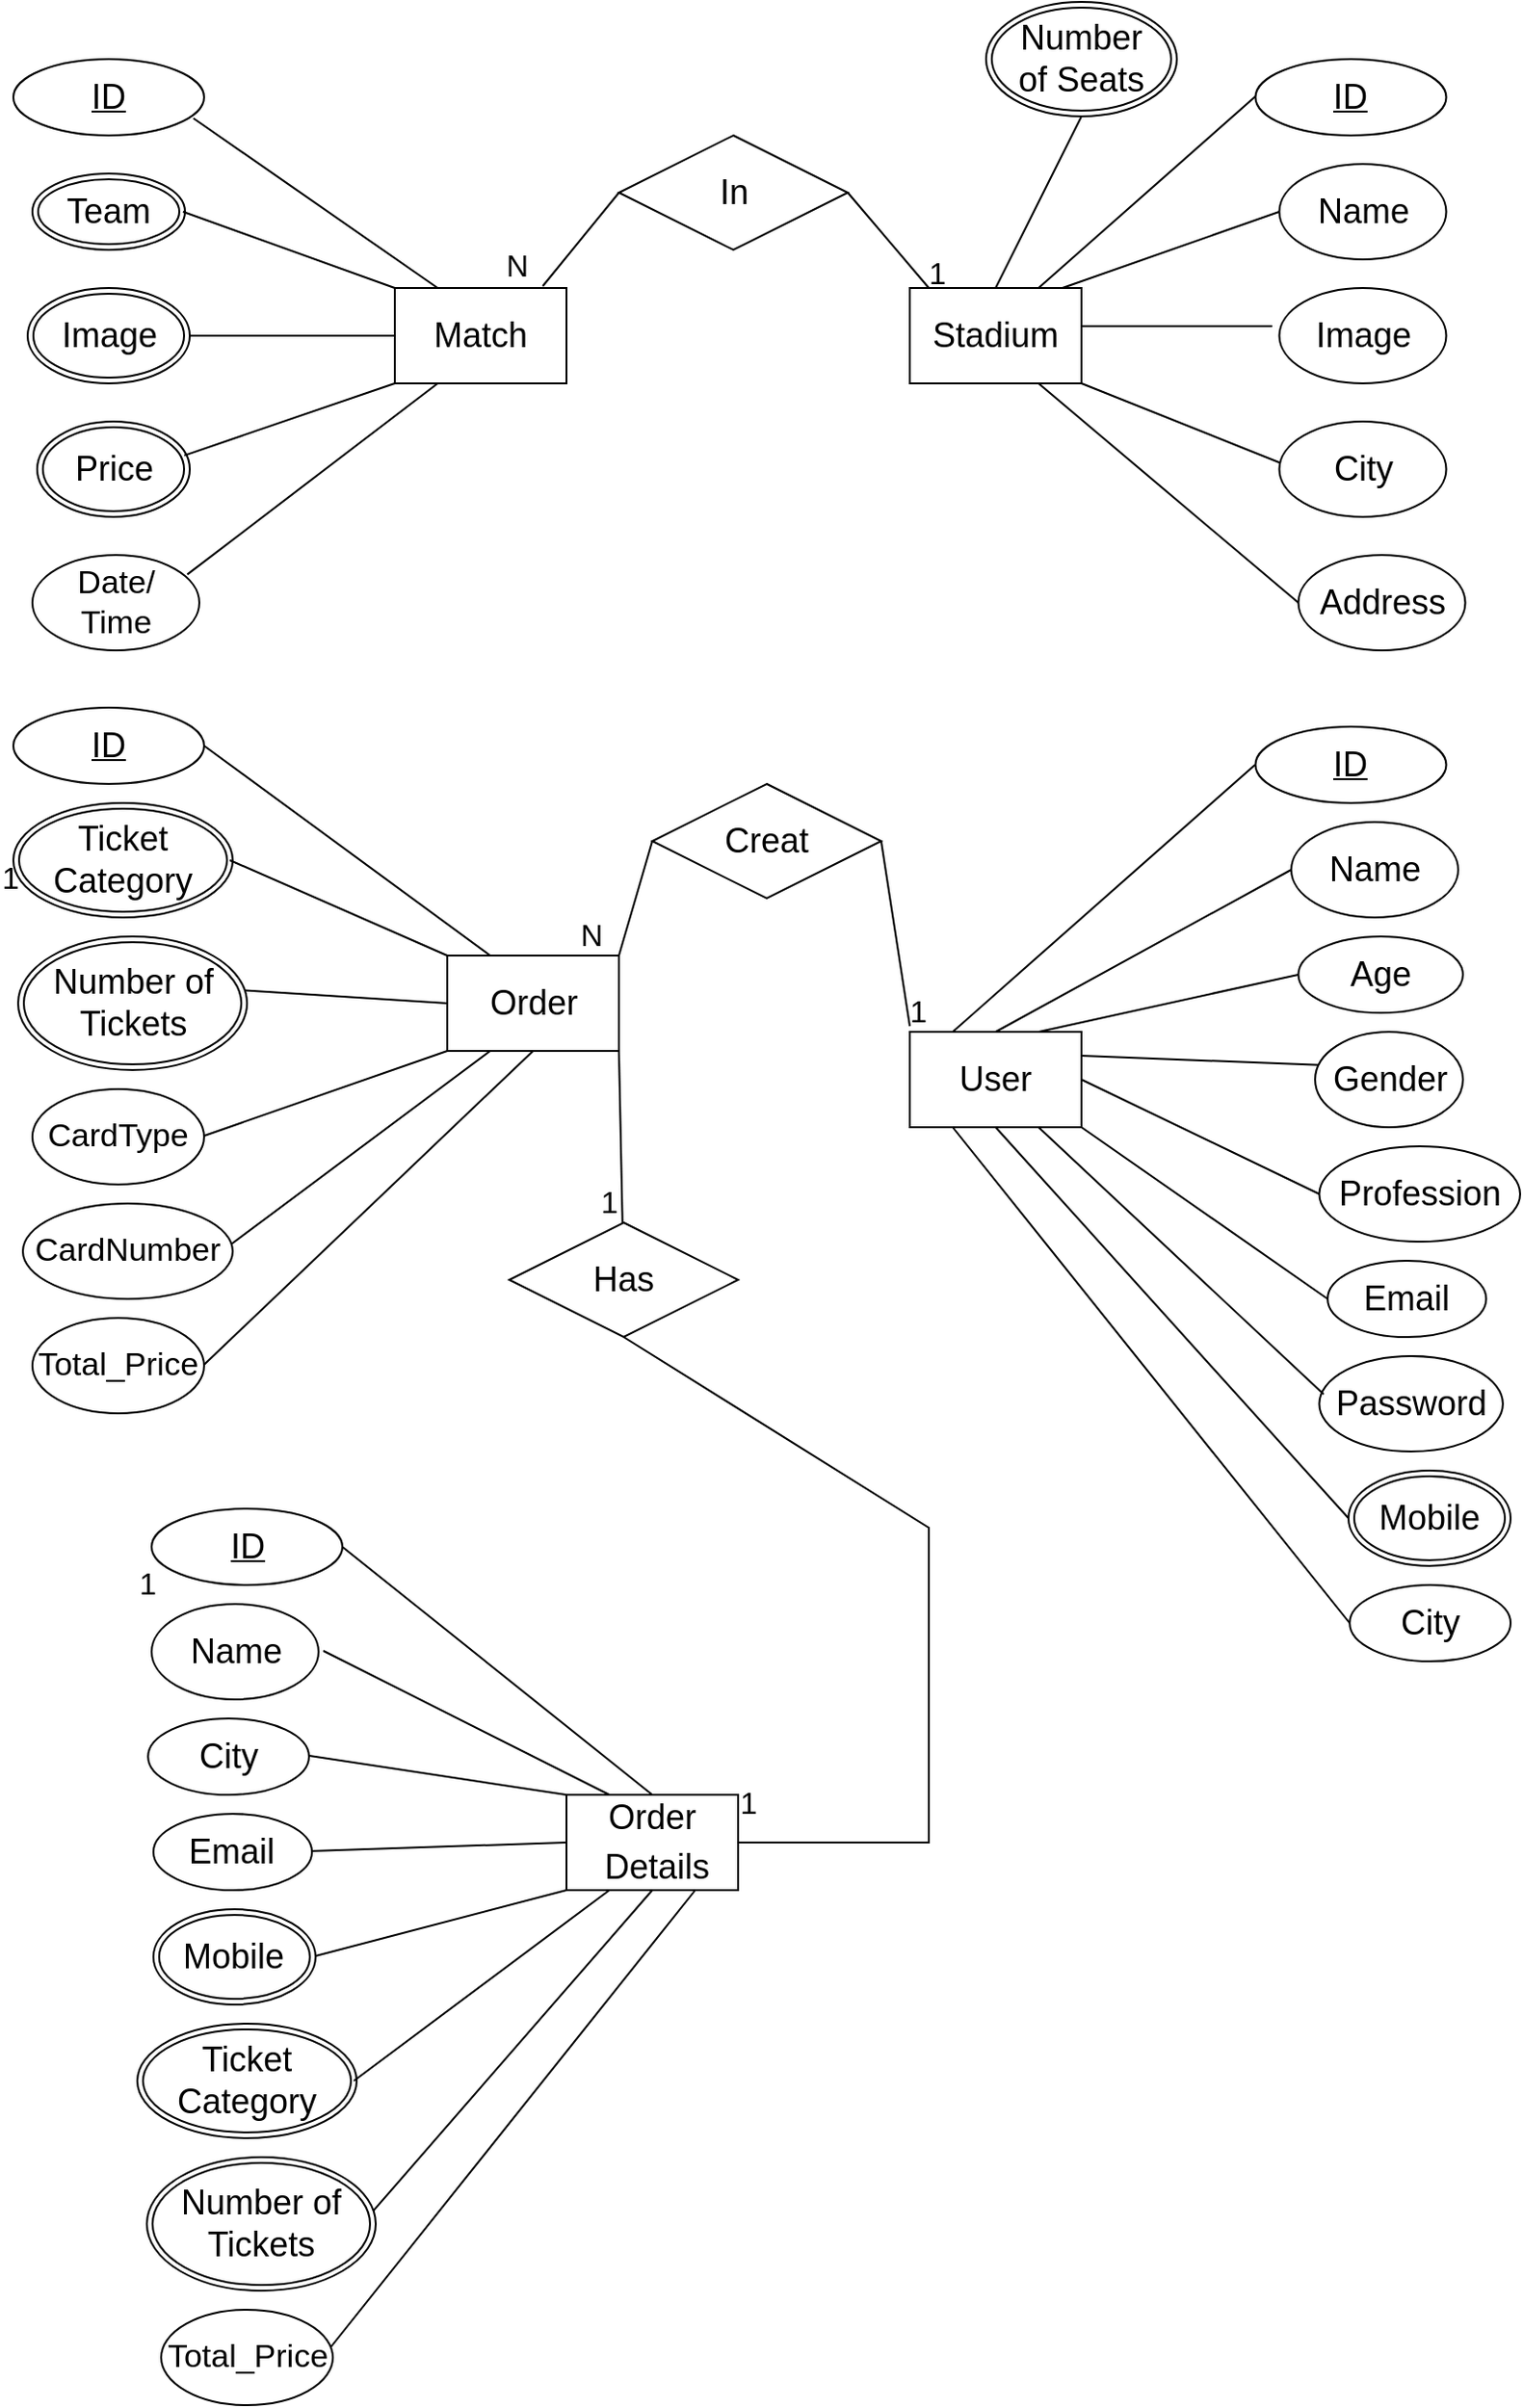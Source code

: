 <mxfile version="12.5.1" type="github">
  <diagram id="KSHcdNnMXGw2NoKth185" name="Page-1">
    <mxGraphModel dx="1278" dy="580" grid="1" gridSize="10" guides="1" tooltips="1" connect="1" arrows="1" fold="1" page="1" pageScale="1" pageWidth="850" pageHeight="1100" math="0" shadow="0">
      <root>
        <mxCell id="0"/>
        <mxCell id="1" parent="0"/>
        <mxCell id="qlAdY1XwLGwGvMlZjiqR-1" value="&lt;p style=&quot;line-height: 100%&quot;&gt;&lt;font style=&quot;font-size: 18px&quot;&gt;Match&lt;/font&gt;&lt;/p&gt;" style="rounded=0;whiteSpace=wrap;html=1;" parent="1" vertex="1">
          <mxGeometry x="230" y="180" width="90" height="50" as="geometry"/>
        </mxCell>
        <mxCell id="qlAdY1XwLGwGvMlZjiqR-7" value="&lt;font style=&quot;font-size: 18px&quot;&gt;Team&lt;/font&gt;" style="ellipse;shape=doubleEllipse;margin=3;whiteSpace=wrap;html=1;align=center;" parent="1" vertex="1">
          <mxGeometry x="40" y="120" width="80" height="40" as="geometry"/>
        </mxCell>
        <mxCell id="qlAdY1XwLGwGvMlZjiqR-8" value="" style="endArrow=none;html=1;rounded=0;exitX=0.987;exitY=0.5;exitDx=0;exitDy=0;exitPerimeter=0;entryX=0;entryY=0;entryDx=0;entryDy=0;" parent="1" source="qlAdY1XwLGwGvMlZjiqR-7" target="qlAdY1XwLGwGvMlZjiqR-1" edge="1">
          <mxGeometry relative="1" as="geometry">
            <mxPoint x="20" y="240" as="sourcePoint"/>
            <mxPoint x="180" y="240" as="targetPoint"/>
          </mxGeometry>
        </mxCell>
        <mxCell id="qlAdY1XwLGwGvMlZjiqR-9" value="&lt;font style=&quot;font-size: 18px&quot;&gt;ID&lt;/font&gt;" style="ellipse;whiteSpace=wrap;html=1;align=center;fontStyle=4;" parent="1" vertex="1">
          <mxGeometry x="30" y="60" width="100" height="40" as="geometry"/>
        </mxCell>
        <mxCell id="qlAdY1XwLGwGvMlZjiqR-10" value="&lt;font style=&quot;font-size: 18px&quot;&gt;Image&lt;/font&gt;" style="ellipse;shape=doubleEllipse;margin=3;whiteSpace=wrap;html=1;align=center;" parent="1" vertex="1">
          <mxGeometry x="37.5" y="180" width="85" height="50" as="geometry"/>
        </mxCell>
        <mxCell id="qlAdY1XwLGwGvMlZjiqR-11" value="&lt;font style=&quot;font-size: 18px&quot;&gt;Price&lt;/font&gt;" style="ellipse;shape=doubleEllipse;margin=3;whiteSpace=wrap;html=1;align=center;" parent="1" vertex="1">
          <mxGeometry x="42.5" y="250" width="80" height="50" as="geometry"/>
        </mxCell>
        <mxCell id="qlAdY1XwLGwGvMlZjiqR-12" value="&lt;font style=&quot;font-size: 17px&quot;&gt;Date/&lt;br&gt;Time&lt;/font&gt;" style="ellipse;whiteSpace=wrap;html=1;align=center;" parent="1" vertex="1">
          <mxGeometry x="40" y="320" width="87.5" height="50" as="geometry"/>
        </mxCell>
        <mxCell id="qlAdY1XwLGwGvMlZjiqR-13" value="" style="endArrow=none;html=1;rounded=0;entryX=0.25;entryY=0;entryDx=0;entryDy=0;exitX=0.944;exitY=0.775;exitDx=0;exitDy=0;exitPerimeter=0;" parent="1" source="qlAdY1XwLGwGvMlZjiqR-9" target="qlAdY1XwLGwGvMlZjiqR-1" edge="1">
          <mxGeometry relative="1" as="geometry">
            <mxPoint x="125" y="92" as="sourcePoint"/>
            <mxPoint x="268.75" y="79.5" as="targetPoint"/>
          </mxGeometry>
        </mxCell>
        <mxCell id="qlAdY1XwLGwGvMlZjiqR-14" value="" style="endArrow=none;html=1;rounded=0;entryX=0;entryY=1;entryDx=0;entryDy=0;exitX=0.964;exitY=0.356;exitDx=0;exitDy=0;exitPerimeter=0;" parent="1" source="qlAdY1XwLGwGvMlZjiqR-11" target="qlAdY1XwLGwGvMlZjiqR-1" edge="1">
          <mxGeometry relative="1" as="geometry">
            <mxPoint x="100" y="274.5" as="sourcePoint"/>
            <mxPoint x="260" y="274.5" as="targetPoint"/>
          </mxGeometry>
        </mxCell>
        <mxCell id="qlAdY1XwLGwGvMlZjiqR-15" value="" style="endArrow=none;html=1;rounded=0;entryX=0.25;entryY=1;entryDx=0;entryDy=0;exitX=0.928;exitY=0.204;exitDx=0;exitDy=0;exitPerimeter=0;" parent="1" source="qlAdY1XwLGwGvMlZjiqR-12" target="qlAdY1XwLGwGvMlZjiqR-1" edge="1">
          <mxGeometry relative="1" as="geometry">
            <mxPoint x="102.5" y="344.5" as="sourcePoint"/>
            <mxPoint x="262.5" y="344.5" as="targetPoint"/>
          </mxGeometry>
        </mxCell>
        <mxCell id="qlAdY1XwLGwGvMlZjiqR-16" value="" style="endArrow=none;html=1;rounded=0;entryX=0;entryY=0.5;entryDx=0;entryDy=0;exitX=1;exitY=0.5;exitDx=0;exitDy=0;" parent="1" source="qlAdY1XwLGwGvMlZjiqR-10" target="qlAdY1XwLGwGvMlZjiqR-1" edge="1">
          <mxGeometry relative="1" as="geometry">
            <mxPoint x="130" y="205" as="sourcePoint"/>
            <mxPoint x="160" y="205" as="targetPoint"/>
          </mxGeometry>
        </mxCell>
        <mxCell id="qlAdY1XwLGwGvMlZjiqR-19" value="&lt;p style=&quot;line-height: 100%&quot;&gt;&lt;font style=&quot;font-size: 18px&quot;&gt;Stadium&lt;/font&gt;&lt;/p&gt;" style="rounded=0;whiteSpace=wrap;html=1;" parent="1" vertex="1">
          <mxGeometry x="500" y="180" width="90" height="50" as="geometry"/>
        </mxCell>
        <mxCell id="qlAdY1XwLGwGvMlZjiqR-22" value="&lt;font style=&quot;font-size: 18px&quot;&gt;ID&lt;/font&gt;" style="ellipse;whiteSpace=wrap;html=1;align=center;fontStyle=4;" parent="1" vertex="1">
          <mxGeometry x="681.25" y="60" width="100" height="40" as="geometry"/>
        </mxCell>
        <mxCell id="qlAdY1XwLGwGvMlZjiqR-25" value="&lt;font style=&quot;font-size: 18px&quot;&gt;Address&lt;/font&gt;" style="ellipse;whiteSpace=wrap;html=1;align=center;" parent="1" vertex="1">
          <mxGeometry x="703.75" y="320" width="87.5" height="50" as="geometry"/>
        </mxCell>
        <mxCell id="qlAdY1XwLGwGvMlZjiqR-30" value="" style="endArrow=none;html=1;rounded=0;exitX=0.75;exitY=0;exitDx=0;exitDy=0;" parent="1" source="qlAdY1XwLGwGvMlZjiqR-19" edge="1">
          <mxGeometry relative="1" as="geometry">
            <mxPoint x="521.25" y="79.5" as="sourcePoint"/>
            <mxPoint x="681.25" y="79.5" as="targetPoint"/>
          </mxGeometry>
        </mxCell>
        <mxCell id="qlAdY1XwLGwGvMlZjiqR-33" value="" style="endArrow=none;html=1;rounded=0;exitX=1;exitY=1;exitDx=0;exitDy=0;" parent="1" source="qlAdY1XwLGwGvMlZjiqR-19" edge="1">
          <mxGeometry relative="1" as="geometry">
            <mxPoint x="541.25" y="274.5" as="sourcePoint"/>
            <mxPoint x="701.25" y="274.5" as="targetPoint"/>
          </mxGeometry>
        </mxCell>
        <mxCell id="qlAdY1XwLGwGvMlZjiqR-34" value="" style="endArrow=none;html=1;rounded=0;exitX=0.75;exitY=1;exitDx=0;exitDy=0;entryX=0;entryY=0.5;entryDx=0;entryDy=0;" parent="1" source="qlAdY1XwLGwGvMlZjiqR-19" target="qlAdY1XwLGwGvMlZjiqR-25" edge="1">
          <mxGeometry relative="1" as="geometry">
            <mxPoint x="537.5" y="344.5" as="sourcePoint"/>
            <mxPoint x="697.5" y="344.5" as="targetPoint"/>
          </mxGeometry>
        </mxCell>
        <mxCell id="qlAdY1XwLGwGvMlZjiqR-45" value="&lt;span style=&quot;font-size: 18px&quot;&gt;City&lt;/span&gt;" style="ellipse;whiteSpace=wrap;html=1;align=center;" parent="1" vertex="1">
          <mxGeometry x="693.75" y="250" width="87.5" height="50" as="geometry"/>
        </mxCell>
        <mxCell id="qlAdY1XwLGwGvMlZjiqR-46" value="&lt;font style=&quot;font-size: 18px&quot;&gt;Image&lt;/font&gt;" style="ellipse;whiteSpace=wrap;html=1;align=center;" parent="1" vertex="1">
          <mxGeometry x="693.75" y="180" width="87.5" height="50" as="geometry"/>
        </mxCell>
        <mxCell id="qlAdY1XwLGwGvMlZjiqR-47" value="&lt;font style=&quot;font-size: 18px&quot;&gt;Name&lt;/font&gt;" style="ellipse;whiteSpace=wrap;html=1;align=center;" parent="1" vertex="1">
          <mxGeometry x="693.75" y="115" width="87.5" height="50" as="geometry"/>
        </mxCell>
        <mxCell id="qlAdY1XwLGwGvMlZjiqR-48" value="" style="endArrow=none;html=1;rounded=0;entryX=0;entryY=0.5;entryDx=0;entryDy=0;" parent="1" target="qlAdY1XwLGwGvMlZjiqR-47" edge="1">
          <mxGeometry relative="1" as="geometry">
            <mxPoint x="580" y="180" as="sourcePoint"/>
            <mxPoint x="740" y="180" as="targetPoint"/>
          </mxGeometry>
        </mxCell>
        <mxCell id="qlAdY1XwLGwGvMlZjiqR-49" value="" style="endArrow=none;html=1;rounded=0;" parent="1" edge="1">
          <mxGeometry relative="1" as="geometry">
            <mxPoint x="590" y="200" as="sourcePoint"/>
            <mxPoint x="690" y="200" as="targetPoint"/>
          </mxGeometry>
        </mxCell>
        <mxCell id="qlAdY1XwLGwGvMlZjiqR-51" value="&lt;font style=&quot;font-size: 18px&quot;&gt;Number &lt;br&gt;of Seats&lt;/font&gt;" style="ellipse;shape=doubleEllipse;margin=3;whiteSpace=wrap;html=1;align=center;" parent="1" vertex="1">
          <mxGeometry x="540" y="30" width="100" height="60" as="geometry"/>
        </mxCell>
        <mxCell id="qlAdY1XwLGwGvMlZjiqR-52" value="" style="endArrow=none;html=1;rounded=0;entryX=0.5;entryY=1;entryDx=0;entryDy=0;exitX=0.5;exitY=0;exitDx=0;exitDy=0;" parent="1" source="qlAdY1XwLGwGvMlZjiqR-19" target="qlAdY1XwLGwGvMlZjiqR-51" edge="1">
          <mxGeometry relative="1" as="geometry">
            <mxPoint x="450" y="100" as="sourcePoint"/>
            <mxPoint x="610" y="100" as="targetPoint"/>
          </mxGeometry>
        </mxCell>
        <mxCell id="qlAdY1XwLGwGvMlZjiqR-77" value="&lt;p style=&quot;line-height: 100%&quot;&gt;&lt;font style=&quot;font-size: 18px&quot;&gt;User&lt;/font&gt;&lt;/p&gt;" style="rounded=0;whiteSpace=wrap;html=1;" parent="1" vertex="1">
          <mxGeometry x="500.0" y="570" width="90" height="50" as="geometry"/>
        </mxCell>
        <mxCell id="qlAdY1XwLGwGvMlZjiqR-78" value="&lt;font style=&quot;font-size: 18px&quot;&gt;ID&lt;/font&gt;" style="ellipse;whiteSpace=wrap;html=1;align=center;fontStyle=4;" parent="1" vertex="1">
          <mxGeometry x="681.25" y="410" width="100" height="40" as="geometry"/>
        </mxCell>
        <mxCell id="qlAdY1XwLGwGvMlZjiqR-79" value="&lt;font style=&quot;font-size: 18px&quot;&gt;Profession&lt;/font&gt;" style="ellipse;whiteSpace=wrap;html=1;align=center;" parent="1" vertex="1">
          <mxGeometry x="714.69" y="630" width="105.31" height="50" as="geometry"/>
        </mxCell>
        <mxCell id="qlAdY1XwLGwGvMlZjiqR-80" value="" style="endArrow=none;html=1;rounded=0;exitX=0.25;exitY=0;exitDx=0;exitDy=0;" parent="1" source="qlAdY1XwLGwGvMlZjiqR-77" edge="1">
          <mxGeometry relative="1" as="geometry">
            <mxPoint x="521.25" y="469.5" as="sourcePoint"/>
            <mxPoint x="681" y="430" as="targetPoint"/>
          </mxGeometry>
        </mxCell>
        <mxCell id="qlAdY1XwLGwGvMlZjiqR-81" value="" style="endArrow=none;html=1;rounded=0;exitX=1;exitY=0.25;exitDx=0;exitDy=0;entryX=0.031;entryY=0.348;entryDx=0;entryDy=0;entryPerimeter=0;" parent="1" source="qlAdY1XwLGwGvMlZjiqR-77" target="qlAdY1XwLGwGvMlZjiqR-83" edge="1">
          <mxGeometry relative="1" as="geometry">
            <mxPoint x="541.25" y="664.5" as="sourcePoint"/>
            <mxPoint x="701.25" y="664.5" as="targetPoint"/>
          </mxGeometry>
        </mxCell>
        <mxCell id="qlAdY1XwLGwGvMlZjiqR-82" value="" style="endArrow=none;html=1;rounded=0;exitX=1;exitY=0.5;exitDx=0;exitDy=0;entryX=0;entryY=0.5;entryDx=0;entryDy=0;" parent="1" source="qlAdY1XwLGwGvMlZjiqR-77" target="qlAdY1XwLGwGvMlZjiqR-79" edge="1">
          <mxGeometry relative="1" as="geometry">
            <mxPoint x="537.5" y="734.5" as="sourcePoint"/>
            <mxPoint x="697.5" y="734.5" as="targetPoint"/>
          </mxGeometry>
        </mxCell>
        <mxCell id="qlAdY1XwLGwGvMlZjiqR-83" value="&lt;span style=&quot;font-size: 18px&quot;&gt;Gender&lt;/span&gt;" style="ellipse;whiteSpace=wrap;html=1;align=center;" parent="1" vertex="1">
          <mxGeometry x="712.5" y="570" width="77.5" height="50" as="geometry"/>
        </mxCell>
        <mxCell id="qlAdY1XwLGwGvMlZjiqR-84" value="&lt;span style=&quot;font-size: 18px&quot;&gt;Age&lt;/span&gt;" style="ellipse;whiteSpace=wrap;html=1;align=center;" parent="1" vertex="1">
          <mxGeometry x="703.75" y="520" width="86.25" height="40" as="geometry"/>
        </mxCell>
        <mxCell id="qlAdY1XwLGwGvMlZjiqR-85" value="&lt;font style=&quot;font-size: 18px&quot;&gt;Name&lt;/font&gt;" style="ellipse;whiteSpace=wrap;html=1;align=center;" parent="1" vertex="1">
          <mxGeometry x="700" y="460.0" width="87.5" height="50" as="geometry"/>
        </mxCell>
        <mxCell id="qlAdY1XwLGwGvMlZjiqR-86" value="" style="endArrow=none;html=1;rounded=0;entryX=0;entryY=0.5;entryDx=0;entryDy=0;exitX=0.5;exitY=0;exitDx=0;exitDy=0;" parent="1" source="qlAdY1XwLGwGvMlZjiqR-77" target="qlAdY1XwLGwGvMlZjiqR-85" edge="1">
          <mxGeometry relative="1" as="geometry">
            <mxPoint x="580" y="570" as="sourcePoint"/>
            <mxPoint x="740" y="570" as="targetPoint"/>
          </mxGeometry>
        </mxCell>
        <mxCell id="qlAdY1XwLGwGvMlZjiqR-87" value="" style="endArrow=none;html=1;rounded=0;entryX=0;entryY=0.5;entryDx=0;entryDy=0;exitX=0.75;exitY=0;exitDx=0;exitDy=0;" parent="1" source="qlAdY1XwLGwGvMlZjiqR-77" target="qlAdY1XwLGwGvMlZjiqR-84" edge="1">
          <mxGeometry relative="1" as="geometry">
            <mxPoint x="590" y="590" as="sourcePoint"/>
            <mxPoint x="690" y="590" as="targetPoint"/>
          </mxGeometry>
        </mxCell>
        <mxCell id="qlAdY1XwLGwGvMlZjiqR-90" value="&lt;font style=&quot;font-size: 16px&quot;&gt;1&lt;/font&gt;" style="resizable=0;html=1;align=right;verticalAlign=bottom;" parent="1" connectable="0" vertex="1">
          <mxGeometry x="1" relative="1" as="geometry">
            <mxPoint x="33" y="500" as="offset"/>
          </mxGeometry>
        </mxCell>
        <mxCell id="qlAdY1XwLGwGvMlZjiqR-91" value="&lt;font style=&quot;font-size: 18px&quot;&gt;Email&lt;/font&gt;" style="ellipse;whiteSpace=wrap;html=1;align=center;" parent="1" vertex="1">
          <mxGeometry x="719.07" y="690" width="83.12" height="40" as="geometry"/>
        </mxCell>
        <mxCell id="qlAdY1XwLGwGvMlZjiqR-94" value="" style="endArrow=none;html=1;rounded=0;exitX=1;exitY=1;exitDx=0;exitDy=0;entryX=0;entryY=0.5;entryDx=0;entryDy=0;" parent="1" source="qlAdY1XwLGwGvMlZjiqR-77" target="qlAdY1XwLGwGvMlZjiqR-91" edge="1">
          <mxGeometry relative="1" as="geometry">
            <mxPoint x="543.75" y="804.44" as="sourcePoint"/>
            <mxPoint x="710" y="720" as="targetPoint"/>
          </mxGeometry>
        </mxCell>
        <mxCell id="qlAdY1XwLGwGvMlZjiqR-110" value="&lt;span style=&quot;font-size: 18px&quot;&gt;Password&lt;/span&gt;" style="ellipse;whiteSpace=wrap;html=1;align=center;" parent="1" vertex="1">
          <mxGeometry x="714.69" y="740" width="96.25" height="50" as="geometry"/>
        </mxCell>
        <mxCell id="qlAdY1XwLGwGvMlZjiqR-111" value="&lt;span style=&quot;font-size: 18px&quot;&gt;City&lt;/span&gt;" style="ellipse;whiteSpace=wrap;html=1;align=center;" parent="1" vertex="1">
          <mxGeometry x="730.63" y="860" width="84.37" height="40" as="geometry"/>
        </mxCell>
        <mxCell id="qlAdY1XwLGwGvMlZjiqR-114" value="" style="endArrow=none;html=1;rounded=0;exitX=0.75;exitY=1;exitDx=0;exitDy=0;" parent="1" source="qlAdY1XwLGwGvMlZjiqR-77" edge="1">
          <mxGeometry relative="1" as="geometry">
            <mxPoint x="545" y="620" as="sourcePoint"/>
            <mxPoint x="717" y="760" as="targetPoint"/>
          </mxGeometry>
        </mxCell>
        <mxCell id="qlAdY1XwLGwGvMlZjiqR-115" value="" style="endArrow=none;html=1;rounded=0;exitX=0.5;exitY=1;exitDx=0;exitDy=0;entryX=0;entryY=0.5;entryDx=0;entryDy=0;" parent="1" source="qlAdY1XwLGwGvMlZjiqR-77" target="qlAdY1XwLGwGvMlZjiqR-120" edge="1">
          <mxGeometry relative="1" as="geometry">
            <mxPoint x="565.63" y="840" as="sourcePoint"/>
            <mxPoint x="730" y="810" as="targetPoint"/>
          </mxGeometry>
        </mxCell>
        <mxCell id="qlAdY1XwLGwGvMlZjiqR-116" value="" style="endArrow=none;html=1;rounded=0;exitX=0.25;exitY=1;exitDx=0;exitDy=0;entryX=0;entryY=0.5;entryDx=0;entryDy=0;" parent="1" source="qlAdY1XwLGwGvMlZjiqR-77" target="qlAdY1XwLGwGvMlZjiqR-111" edge="1">
          <mxGeometry relative="1" as="geometry">
            <mxPoint x="480" y="680" as="sourcePoint"/>
            <mxPoint x="730.63" y="889.5" as="targetPoint"/>
          </mxGeometry>
        </mxCell>
        <mxCell id="qlAdY1XwLGwGvMlZjiqR-120" value="&lt;font style=&quot;font-size: 18px&quot;&gt;Mobile&lt;/font&gt;" style="ellipse;shape=doubleEllipse;margin=3;whiteSpace=wrap;html=1;align=center;" parent="1" vertex="1">
          <mxGeometry x="730" y="800" width="85" height="50" as="geometry"/>
        </mxCell>
        <mxCell id="qlAdY1XwLGwGvMlZjiqR-122" value="&lt;p style=&quot;line-height: 100%&quot;&gt;&lt;font style=&quot;font-size: 18px&quot;&gt;Order&lt;/font&gt;&lt;/p&gt;" style="rounded=0;whiteSpace=wrap;html=1;" parent="1" vertex="1">
          <mxGeometry x="257.5" y="530" width="90" height="50" as="geometry"/>
        </mxCell>
        <mxCell id="qlAdY1XwLGwGvMlZjiqR-123" value="&lt;font style=&quot;font-size: 18px&quot;&gt;Ticket Category&lt;/font&gt;" style="ellipse;shape=doubleEllipse;margin=3;whiteSpace=wrap;html=1;align=center;" parent="1" vertex="1">
          <mxGeometry x="30" y="450" width="115" height="60" as="geometry"/>
        </mxCell>
        <mxCell id="qlAdY1XwLGwGvMlZjiqR-124" value="" style="endArrow=none;html=1;rounded=0;exitX=0.987;exitY=0.5;exitDx=0;exitDy=0;exitPerimeter=0;" parent="1" source="qlAdY1XwLGwGvMlZjiqR-123" edge="1">
          <mxGeometry relative="1" as="geometry">
            <mxPoint x="47.5" y="570" as="sourcePoint"/>
            <mxPoint x="257.5" y="530" as="targetPoint"/>
          </mxGeometry>
        </mxCell>
        <mxCell id="qlAdY1XwLGwGvMlZjiqR-125" value="&lt;font style=&quot;font-size: 18px&quot;&gt;ID&lt;/font&gt;" style="ellipse;whiteSpace=wrap;html=1;align=center;fontStyle=4;" parent="1" vertex="1">
          <mxGeometry x="30" y="400" width="100" height="40" as="geometry"/>
        </mxCell>
        <mxCell id="qlAdY1XwLGwGvMlZjiqR-126" value="&lt;font style=&quot;font-size: 18px&quot;&gt;Number of Tickets&lt;/font&gt;" style="ellipse;shape=doubleEllipse;margin=3;whiteSpace=wrap;html=1;align=center;" parent="1" vertex="1">
          <mxGeometry x="32.5" y="520" width="120" height="70" as="geometry"/>
        </mxCell>
        <mxCell id="qlAdY1XwLGwGvMlZjiqR-129" value="" style="endArrow=none;html=1;rounded=0;entryX=0.25;entryY=0;entryDx=0;entryDy=0;exitX=1;exitY=0.5;exitDx=0;exitDy=0;" parent="1" source="qlAdY1XwLGwGvMlZjiqR-125" target="qlAdY1XwLGwGvMlZjiqR-122" edge="1">
          <mxGeometry relative="1" as="geometry">
            <mxPoint x="152.5" y="422" as="sourcePoint"/>
            <mxPoint x="296.25" y="409.5" as="targetPoint"/>
          </mxGeometry>
        </mxCell>
        <mxCell id="qlAdY1XwLGwGvMlZjiqR-132" value="" style="endArrow=none;html=1;rounded=0;entryX=0;entryY=0.5;entryDx=0;entryDy=0;exitX=0.989;exitY=0.403;exitDx=0;exitDy=0;exitPerimeter=0;" parent="1" source="qlAdY1XwLGwGvMlZjiqR-126" target="qlAdY1XwLGwGvMlZjiqR-122" edge="1">
          <mxGeometry relative="1" as="geometry">
            <mxPoint x="157.5" y="535" as="sourcePoint"/>
            <mxPoint x="187.5" y="535" as="targetPoint"/>
          </mxGeometry>
        </mxCell>
        <mxCell id="qlAdY1XwLGwGvMlZjiqR-135" value="&lt;font style=&quot;font-size: 16px&quot;&gt;1&lt;/font&gt;" style="resizable=0;html=1;align=right;verticalAlign=bottom;" parent="1" connectable="0" vertex="1">
          <mxGeometry x="1" relative="1" as="geometry">
            <mxPoint x="105.5" y="870" as="offset"/>
          </mxGeometry>
        </mxCell>
        <mxCell id="qlAdY1XwLGwGvMlZjiqR-136" value="&lt;p style=&quot;line-height: 100%&quot;&gt;&lt;font style=&quot;font-size: 18px&quot;&gt;Order&lt;/font&gt;&lt;/p&gt;&lt;p style=&quot;line-height: 100%&quot;&gt;&lt;font style=&quot;font-size: 18px&quot;&gt;&amp;nbsp;Details&lt;/font&gt;&lt;/p&gt;" style="rounded=0;whiteSpace=wrap;html=1;" parent="1" vertex="1">
          <mxGeometry x="320" y="970" width="90" height="50" as="geometry"/>
        </mxCell>
        <mxCell id="qlAdY1XwLGwGvMlZjiqR-137" value="&lt;font style=&quot;font-size: 18px&quot;&gt;Ticket Category&lt;/font&gt;" style="ellipse;shape=doubleEllipse;margin=3;whiteSpace=wrap;html=1;align=center;" parent="1" vertex="1">
          <mxGeometry x="95" y="1090" width="115" height="60" as="geometry"/>
        </mxCell>
        <mxCell id="qlAdY1XwLGwGvMlZjiqR-138" value="" style="endArrow=none;html=1;rounded=0;exitX=0.987;exitY=0.5;exitDx=0;exitDy=0;exitPerimeter=0;entryX=0.25;entryY=1;entryDx=0;entryDy=0;" parent="1" source="qlAdY1XwLGwGvMlZjiqR-137" target="qlAdY1XwLGwGvMlZjiqR-136" edge="1">
          <mxGeometry relative="1" as="geometry">
            <mxPoint x="120" y="940" as="sourcePoint"/>
            <mxPoint x="342.5" y="1030" as="targetPoint"/>
          </mxGeometry>
        </mxCell>
        <mxCell id="qlAdY1XwLGwGvMlZjiqR-139" value="&lt;font style=&quot;font-size: 18px&quot;&gt;ID&lt;/font&gt;" style="ellipse;whiteSpace=wrap;html=1;align=center;fontStyle=4;" parent="1" vertex="1">
          <mxGeometry x="102.5" y="820" width="100" height="40" as="geometry"/>
        </mxCell>
        <mxCell id="qlAdY1XwLGwGvMlZjiqR-140" value="&lt;font style=&quot;font-size: 18px&quot;&gt;Number of Tickets&lt;/font&gt;" style="ellipse;shape=doubleEllipse;margin=3;whiteSpace=wrap;html=1;align=center;" parent="1" vertex="1">
          <mxGeometry x="100" y="1160" width="120" height="70" as="geometry"/>
        </mxCell>
        <mxCell id="qlAdY1XwLGwGvMlZjiqR-141" value="" style="endArrow=none;html=1;rounded=0;entryX=0.5;entryY=0;entryDx=0;entryDy=0;exitX=1;exitY=0.5;exitDx=0;exitDy=0;" parent="1" source="qlAdY1XwLGwGvMlZjiqR-139" target="qlAdY1XwLGwGvMlZjiqR-136" edge="1">
          <mxGeometry relative="1" as="geometry">
            <mxPoint x="225" y="792" as="sourcePoint"/>
            <mxPoint x="368.75" y="779.5" as="targetPoint"/>
          </mxGeometry>
        </mxCell>
        <mxCell id="qlAdY1XwLGwGvMlZjiqR-142" value="" style="endArrow=none;html=1;rounded=0;exitX=0.989;exitY=0.403;exitDx=0;exitDy=0;exitPerimeter=0;entryX=0.5;entryY=1;entryDx=0;entryDy=0;" parent="1" source="qlAdY1XwLGwGvMlZjiqR-140" target="qlAdY1XwLGwGvMlZjiqR-136" edge="1">
          <mxGeometry relative="1" as="geometry">
            <mxPoint x="230" y="905" as="sourcePoint"/>
            <mxPoint x="365.5" y="1010" as="targetPoint"/>
          </mxGeometry>
        </mxCell>
        <mxCell id="qlAdY1XwLGwGvMlZjiqR-144" value="&lt;font style=&quot;font-size: 18px&quot;&gt;Name&lt;/font&gt;" style="ellipse;whiteSpace=wrap;html=1;align=center;" parent="1" vertex="1">
          <mxGeometry x="102.5" y="870" width="87.5" height="50" as="geometry"/>
        </mxCell>
        <mxCell id="qlAdY1XwLGwGvMlZjiqR-145" value="&lt;font style=&quot;font-size: 18px&quot;&gt;Mobile&lt;/font&gt;" style="ellipse;shape=doubleEllipse;margin=3;whiteSpace=wrap;html=1;align=center;" parent="1" vertex="1">
          <mxGeometry x="103.44" y="1030" width="85" height="50" as="geometry"/>
        </mxCell>
        <mxCell id="qlAdY1XwLGwGvMlZjiqR-146" value="&lt;font style=&quot;font-size: 18px&quot;&gt;Email&lt;/font&gt;" style="ellipse;whiteSpace=wrap;html=1;align=center;" parent="1" vertex="1">
          <mxGeometry x="103.44" y="980" width="83.12" height="40" as="geometry"/>
        </mxCell>
        <mxCell id="qlAdY1XwLGwGvMlZjiqR-147" value="&lt;span style=&quot;font-size: 18px&quot;&gt;City&lt;/span&gt;" style="ellipse;whiteSpace=wrap;html=1;align=center;" parent="1" vertex="1">
          <mxGeometry x="100.63" y="930" width="84.37" height="40" as="geometry"/>
        </mxCell>
        <mxCell id="qlAdY1XwLGwGvMlZjiqR-149" value="" style="endArrow=none;html=1;rounded=0;entryX=0;entryY=0;entryDx=0;entryDy=0;" parent="1" target="qlAdY1XwLGwGvMlZjiqR-136" edge="1">
          <mxGeometry relative="1" as="geometry">
            <mxPoint x="185" y="949.5" as="sourcePoint"/>
            <mxPoint x="322.5" y="960" as="targetPoint"/>
          </mxGeometry>
        </mxCell>
        <mxCell id="qlAdY1XwLGwGvMlZjiqR-150" value="" style="endArrow=none;html=1;rounded=0;entryX=0.25;entryY=0;entryDx=0;entryDy=0;" parent="1" target="qlAdY1XwLGwGvMlZjiqR-136" edge="1">
          <mxGeometry relative="1" as="geometry">
            <mxPoint x="192.5" y="894.5" as="sourcePoint"/>
            <mxPoint x="352.5" y="894.5" as="targetPoint"/>
          </mxGeometry>
        </mxCell>
        <mxCell id="qlAdY1XwLGwGvMlZjiqR-151" value="" style="endArrow=none;html=1;rounded=0;entryX=0;entryY=0.5;entryDx=0;entryDy=0;" parent="1" target="qlAdY1XwLGwGvMlZjiqR-136" edge="1">
          <mxGeometry relative="1" as="geometry">
            <mxPoint x="186.56" y="999.5" as="sourcePoint"/>
            <mxPoint x="346.56" y="999.5" as="targetPoint"/>
          </mxGeometry>
        </mxCell>
        <mxCell id="qlAdY1XwLGwGvMlZjiqR-152" value="" style="endArrow=none;html=1;rounded=0;entryX=0;entryY=1;entryDx=0;entryDy=0;" parent="1" target="qlAdY1XwLGwGvMlZjiqR-136" edge="1">
          <mxGeometry relative="1" as="geometry">
            <mxPoint x="188.44" y="1054.5" as="sourcePoint"/>
            <mxPoint x="348.44" y="1054.5" as="targetPoint"/>
          </mxGeometry>
        </mxCell>
        <mxCell id="qlAdY1XwLGwGvMlZjiqR-153" value="" style="endArrow=none;html=1;rounded=0;entryX=0.75;entryY=1;entryDx=0;entryDy=0;" parent="1" target="qlAdY1XwLGwGvMlZjiqR-136" edge="1">
          <mxGeometry relative="1" as="geometry">
            <mxPoint x="192.5" y="1264.5" as="sourcePoint"/>
            <mxPoint x="352.5" y="1264.5" as="targetPoint"/>
          </mxGeometry>
        </mxCell>
        <mxCell id="qlAdY1XwLGwGvMlZjiqR-154" value="" style="endArrow=none;html=1;rounded=0;entryX=0.25;entryY=1;entryDx=0;entryDy=0;" parent="1" target="qlAdY1XwLGwGvMlZjiqR-122" edge="1">
          <mxGeometry relative="1" as="geometry">
            <mxPoint x="140" y="684.5" as="sourcePoint"/>
            <mxPoint x="300" y="684.5" as="targetPoint"/>
          </mxGeometry>
        </mxCell>
        <mxCell id="qlAdY1XwLGwGvMlZjiqR-156" value="&lt;span style=&quot;font-size: 17px&quot;&gt;Total_Price&lt;/span&gt;" style="ellipse;whiteSpace=wrap;html=1;align=center;" parent="1" vertex="1">
          <mxGeometry x="40" y="720" width="90" height="50" as="geometry"/>
        </mxCell>
        <mxCell id="qlAdY1XwLGwGvMlZjiqR-157" value="&lt;span style=&quot;font-size: 17px&quot;&gt;CardType&lt;/span&gt;" style="ellipse;whiteSpace=wrap;html=1;align=center;" parent="1" vertex="1">
          <mxGeometry x="40" y="600" width="90" height="50" as="geometry"/>
        </mxCell>
        <mxCell id="qlAdY1XwLGwGvMlZjiqR-158" value="&lt;span style=&quot;font-size: 17px&quot;&gt;CardNumber&lt;/span&gt;" style="ellipse;whiteSpace=wrap;html=1;align=center;" parent="1" vertex="1">
          <mxGeometry x="35" y="660" width="110" height="50" as="geometry"/>
        </mxCell>
        <mxCell id="qlAdY1XwLGwGvMlZjiqR-159" value="" style="endArrow=none;html=1;rounded=0;entryX=0;entryY=1;entryDx=0;entryDy=0;" parent="1" target="qlAdY1XwLGwGvMlZjiqR-122" edge="1">
          <mxGeometry relative="1" as="geometry">
            <mxPoint x="130" y="624.5" as="sourcePoint"/>
            <mxPoint x="252.5" y="580" as="targetPoint"/>
          </mxGeometry>
        </mxCell>
        <mxCell id="qlAdY1XwLGwGvMlZjiqR-160" value="" style="endArrow=none;html=1;rounded=0;entryX=0.5;entryY=1;entryDx=0;entryDy=0;" parent="1" target="qlAdY1XwLGwGvMlZjiqR-122" edge="1">
          <mxGeometry relative="1" as="geometry">
            <mxPoint x="130" y="744.5" as="sourcePoint"/>
            <mxPoint x="290" y="744.5" as="targetPoint"/>
          </mxGeometry>
        </mxCell>
        <mxCell id="qlAdY1XwLGwGvMlZjiqR-161" value="&lt;span style=&quot;font-size: 17px&quot;&gt;Total_Price&lt;/span&gt;" style="ellipse;whiteSpace=wrap;html=1;align=center;" parent="1" vertex="1">
          <mxGeometry x="107.5" y="1240" width="90" height="50" as="geometry"/>
        </mxCell>
        <mxCell id="qlAdY1XwLGwGvMlZjiqR-165" value="&lt;span style=&quot;font-size: 18px&quot;&gt;Creat&lt;/span&gt;" style="shape=rhombus;perimeter=rhombusPerimeter;whiteSpace=wrap;html=1;align=center;" parent="1" vertex="1">
          <mxGeometry x="365" y="440" width="120" height="60" as="geometry"/>
        </mxCell>
        <mxCell id="qlAdY1XwLGwGvMlZjiqR-168" value="" style="endArrow=none;html=1;rounded=0;exitX=1;exitY=0.5;exitDx=0;exitDy=0;" parent="1" source="qlAdY1XwLGwGvMlZjiqR-165" edge="1">
          <mxGeometry relative="1" as="geometry">
            <mxPoint x="340" y="570" as="sourcePoint"/>
            <mxPoint x="500" y="567" as="targetPoint"/>
          </mxGeometry>
        </mxCell>
        <mxCell id="qlAdY1XwLGwGvMlZjiqR-169" value="1" style="resizable=0;html=1;align=right;verticalAlign=bottom;fontSize=16;" parent="qlAdY1XwLGwGvMlZjiqR-168" connectable="0" vertex="1">
          <mxGeometry x="1" relative="1" as="geometry">
            <mxPoint x="9.91" y="3.35" as="offset"/>
          </mxGeometry>
        </mxCell>
        <mxCell id="qlAdY1XwLGwGvMlZjiqR-170" value="" style="endArrow=none;html=1;rounded=0;entryX=1;entryY=0;entryDx=0;entryDy=0;exitX=0;exitY=0.5;exitDx=0;exitDy=0;" parent="1" source="qlAdY1XwLGwGvMlZjiqR-165" target="qlAdY1XwLGwGvMlZjiqR-122" edge="1">
          <mxGeometry relative="1" as="geometry">
            <mxPoint x="360" y="490" as="sourcePoint"/>
            <mxPoint x="351.56" y="580" as="targetPoint"/>
          </mxGeometry>
        </mxCell>
        <mxCell id="qlAdY1XwLGwGvMlZjiqR-171" value="N" style="resizable=0;html=1;align=right;verticalAlign=bottom;fontSize=16;" parent="qlAdY1XwLGwGvMlZjiqR-170" connectable="0" vertex="1">
          <mxGeometry x="1" relative="1" as="geometry">
            <mxPoint x="-7.63" y="0.38" as="offset"/>
          </mxGeometry>
        </mxCell>
        <mxCell id="qlAdY1XwLGwGvMlZjiqR-178" value="&lt;span style=&quot;font-size: 18px&quot;&gt;Has&lt;/span&gt;" style="shape=rhombus;perimeter=rhombusPerimeter;whiteSpace=wrap;html=1;align=center;" parent="1" vertex="1">
          <mxGeometry x="290" y="670" width="120" height="60" as="geometry"/>
        </mxCell>
        <mxCell id="qlAdY1XwLGwGvMlZjiqR-181" value="" style="endArrow=none;html=1;rounded=0;fontSize=16;exitX=1;exitY=1;exitDx=0;exitDy=0;" parent="1" source="qlAdY1XwLGwGvMlZjiqR-122" target="qlAdY1XwLGwGvMlZjiqR-178" edge="1">
          <mxGeometry relative="1" as="geometry">
            <mxPoint x="290" y="780" as="sourcePoint"/>
            <mxPoint x="400" y="960" as="targetPoint"/>
          </mxGeometry>
        </mxCell>
        <mxCell id="qlAdY1XwLGwGvMlZjiqR-182" value="1" style="resizable=0;html=1;align=right;verticalAlign=bottom;fontSize=16;" parent="qlAdY1XwLGwGvMlZjiqR-181" connectable="0" vertex="1">
          <mxGeometry x="1" relative="1" as="geometry">
            <mxPoint x="-1.87" y="0.02" as="offset"/>
          </mxGeometry>
        </mxCell>
        <mxCell id="qlAdY1XwLGwGvMlZjiqR-189" value="" style="endArrow=none;html=1;rounded=0;fontSize=16;exitX=0.5;exitY=1;exitDx=0;exitDy=0;entryX=1;entryY=0.5;entryDx=0;entryDy=0;" parent="1" source="qlAdY1XwLGwGvMlZjiqR-178" target="qlAdY1XwLGwGvMlZjiqR-136" edge="1">
          <mxGeometry relative="1" as="geometry">
            <mxPoint x="521.25" y="1080" as="sourcePoint"/>
            <mxPoint x="480" y="980" as="targetPoint"/>
            <Array as="points">
              <mxPoint x="510" y="830"/>
              <mxPoint x="510" y="995"/>
              <mxPoint x="470" y="995"/>
            </Array>
          </mxGeometry>
        </mxCell>
        <mxCell id="qlAdY1XwLGwGvMlZjiqR-190" value="1" style="resizable=0;html=1;align=right;verticalAlign=bottom;fontSize=16;" parent="qlAdY1XwLGwGvMlZjiqR-189" connectable="0" vertex="1">
          <mxGeometry x="1" relative="1" as="geometry">
            <mxPoint x="10.09" y="-9.63" as="offset"/>
          </mxGeometry>
        </mxCell>
        <mxCell id="cGjbYtUiIi27o4DCnH04-1" value="&lt;span style=&quot;font-size: 18px&quot;&gt;In&lt;/span&gt;" style="shape=rhombus;perimeter=rhombusPerimeter;whiteSpace=wrap;html=1;align=center;" vertex="1" parent="1">
          <mxGeometry x="347.5" y="100" width="120" height="60" as="geometry"/>
        </mxCell>
        <mxCell id="cGjbYtUiIi27o4DCnH04-2" value="" style="endArrow=none;html=1;rounded=0;exitX=1;exitY=0.5;exitDx=0;exitDy=0;" edge="1" parent="1" source="cGjbYtUiIi27o4DCnH04-1">
          <mxGeometry relative="1" as="geometry">
            <mxPoint x="467.5" y="120" as="sourcePoint"/>
            <mxPoint x="510" y="180" as="targetPoint"/>
          </mxGeometry>
        </mxCell>
        <mxCell id="cGjbYtUiIi27o4DCnH04-3" value="1" style="resizable=0;html=1;align=right;verticalAlign=bottom;fontSize=16;" connectable="0" vertex="1" parent="cGjbYtUiIi27o4DCnH04-2">
          <mxGeometry x="1" relative="1" as="geometry">
            <mxPoint x="9.91" y="3.35" as="offset"/>
          </mxGeometry>
        </mxCell>
        <mxCell id="cGjbYtUiIi27o4DCnH04-4" value="" style="endArrow=none;html=1;rounded=0;entryX=0.862;entryY=-0.02;entryDx=0;entryDy=0;exitX=0;exitY=0.5;exitDx=0;exitDy=0;entryPerimeter=0;" edge="1" parent="1" target="qlAdY1XwLGwGvMlZjiqR-1">
          <mxGeometry relative="1" as="geometry">
            <mxPoint x="347.5" y="130" as="sourcePoint"/>
            <mxPoint x="330" y="190" as="targetPoint"/>
          </mxGeometry>
        </mxCell>
        <mxCell id="cGjbYtUiIi27o4DCnH04-5" value="N" style="resizable=0;html=1;align=right;verticalAlign=bottom;fontSize=16;" connectable="0" vertex="1" parent="cGjbYtUiIi27o4DCnH04-4">
          <mxGeometry x="1" relative="1" as="geometry">
            <mxPoint x="-7.63" y="0.38" as="offset"/>
          </mxGeometry>
        </mxCell>
      </root>
    </mxGraphModel>
  </diagram>
</mxfile>
